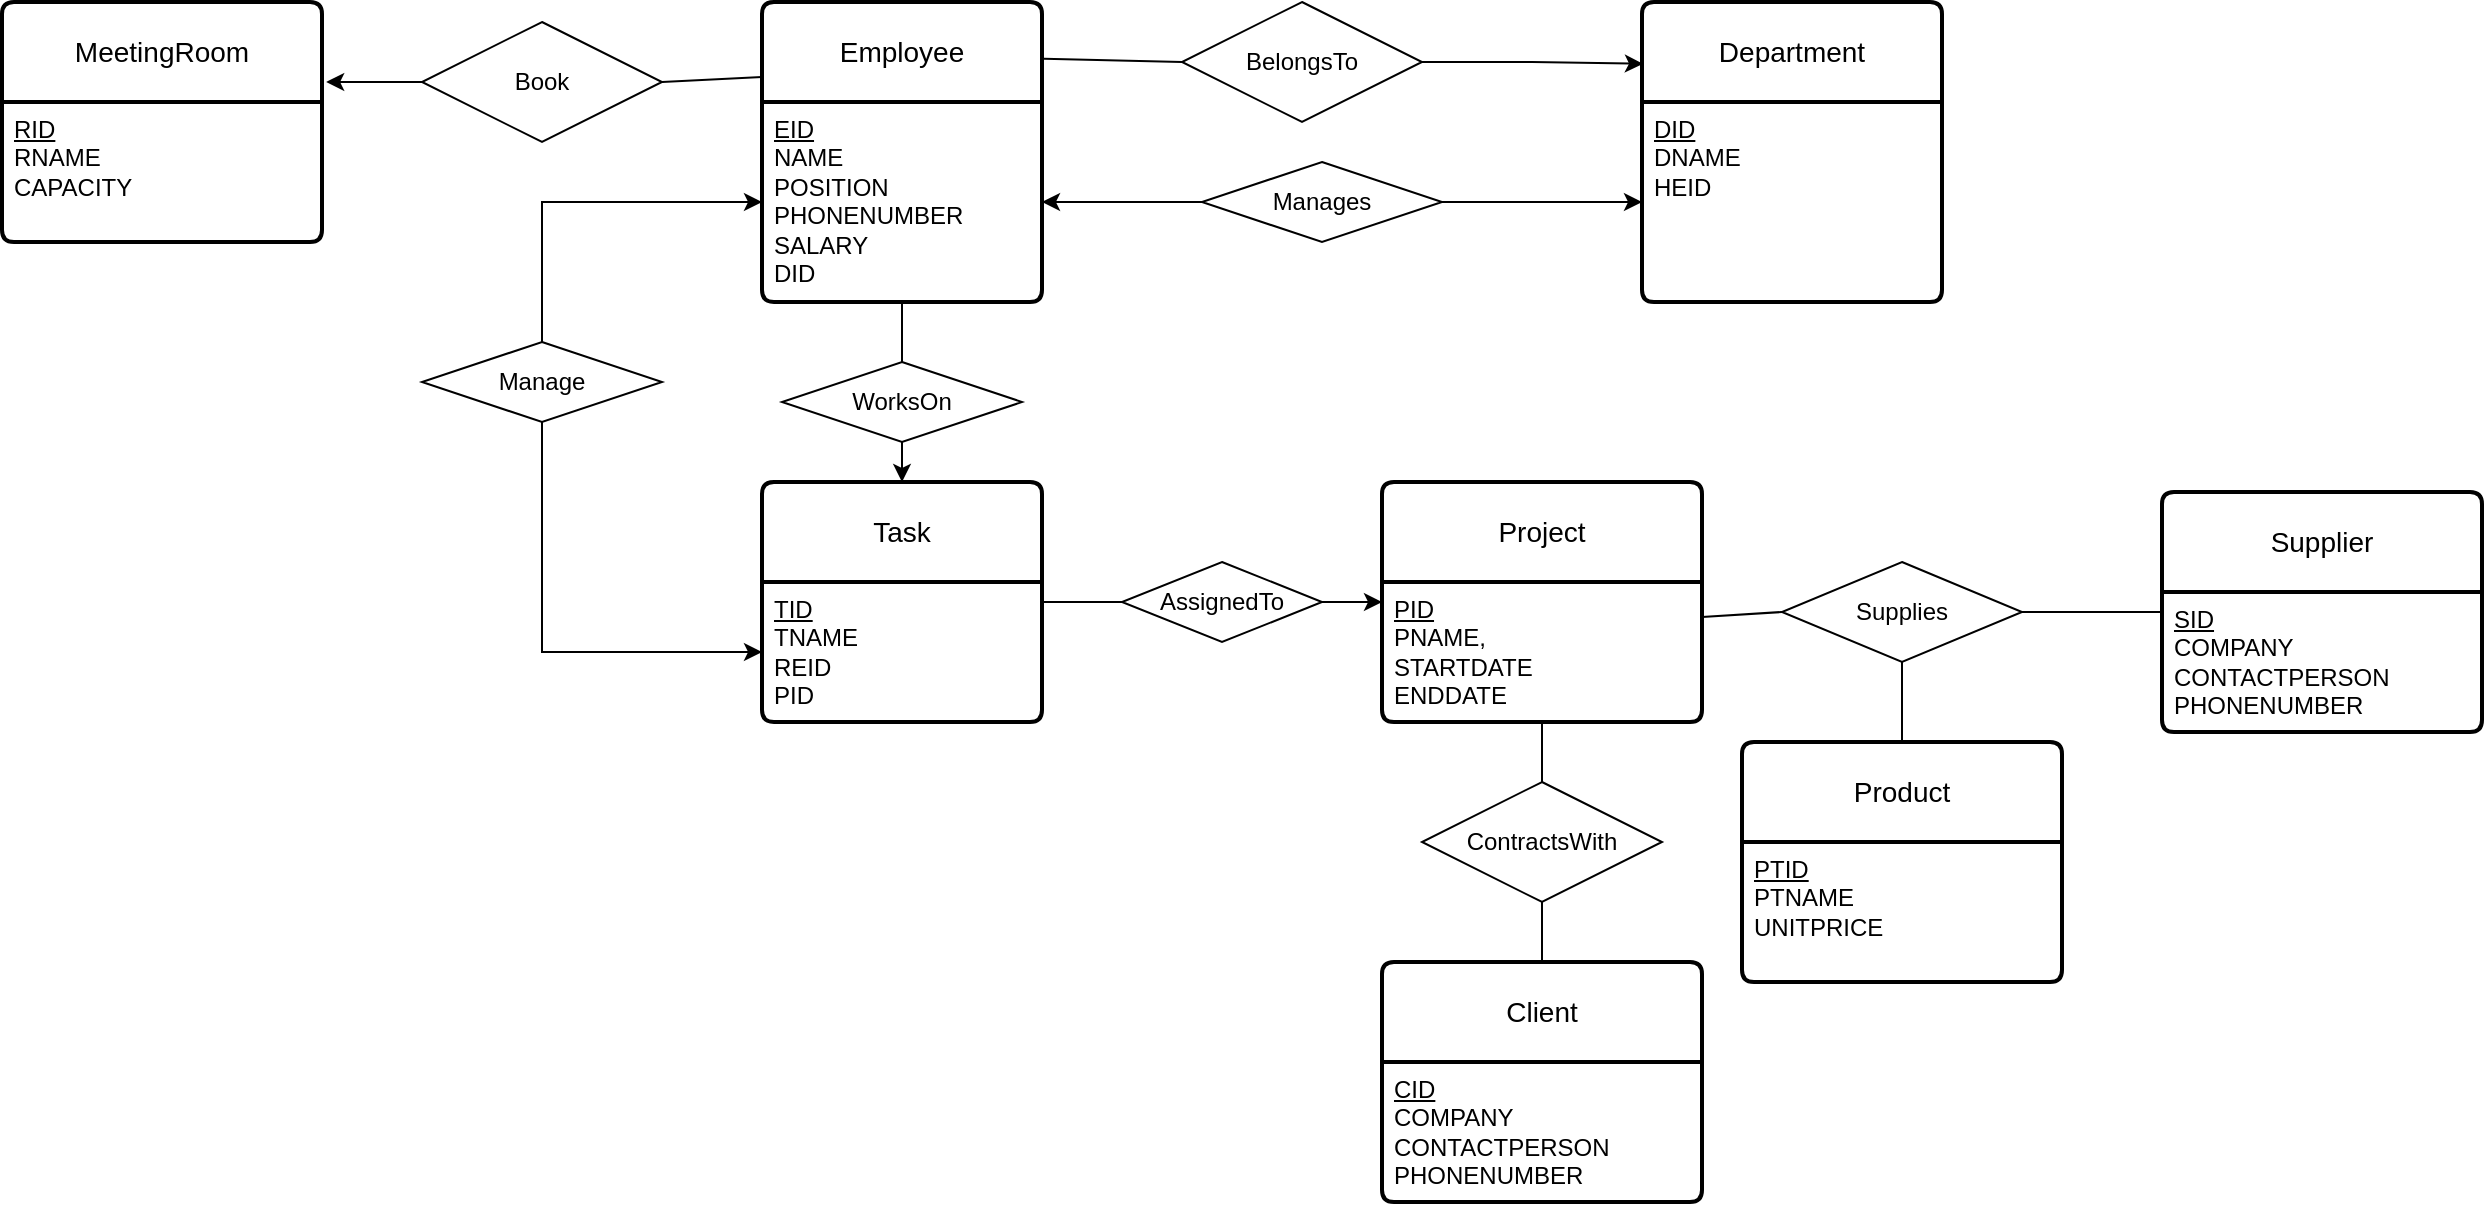 <mxfile version="22.1.0" type="github">
  <diagram id="R2lEEEUBdFMjLlhIrx00" name="Page-1">
    <mxGraphModel dx="2012" dy="699" grid="1" gridSize="10" guides="1" tooltips="1" connect="1" arrows="1" fold="1" page="1" pageScale="1" pageWidth="850" pageHeight="1100" math="0" shadow="0" extFonts="Permanent Marker^https://fonts.googleapis.com/css?family=Permanent+Marker">
      <root>
        <mxCell id="0" />
        <mxCell id="1" parent="0" />
        <mxCell id="sHRveWtKWBbtapAj630H-1" value="Employee" style="swimlane;childLayout=stackLayout;horizontal=1;startSize=50;horizontalStack=0;rounded=1;fontSize=14;fontStyle=0;strokeWidth=2;resizeParent=0;resizeLast=1;shadow=0;dashed=0;align=center;arcSize=4;whiteSpace=wrap;html=1;" parent="1" vertex="1">
          <mxGeometry x="190" y="200" width="140" height="150" as="geometry" />
        </mxCell>
        <mxCell id="sHRveWtKWBbtapAj630H-2" value="&lt;u&gt;EID&lt;/u&gt;&lt;br&gt;NAME&lt;br&gt;POSITION&lt;br&gt;PHONENUMBER&lt;br&gt;SALARY&lt;br&gt;DID" style="align=left;strokeColor=none;fillColor=none;spacingLeft=4;fontSize=12;verticalAlign=top;resizable=0;rotatable=0;part=1;html=1;points=[[0,0,0,0,0],[0,0.25,0,0,0],[0,0.5,0,0,0],[0,0.75,0,0,0],[0,1,0,0,0],[0.25,0,0,0,0],[0.25,1,0,0,0],[0.5,0,0,0,0],[0.5,1,0,0,0],[0.75,0,0,0,0],[0.75,1,0,0,0],[1,0,0,0,0],[1,0.25,0,0,0],[1,0.5,0,0,0],[1,0.75,0,0,0],[1,1,0,0,0]];" parent="sHRveWtKWBbtapAj630H-1" vertex="1">
          <mxGeometry y="50" width="140" height="100" as="geometry" />
        </mxCell>
        <mxCell id="sHRveWtKWBbtapAj630H-3" value="Department" style="swimlane;childLayout=stackLayout;horizontal=1;startSize=50;horizontalStack=0;rounded=1;fontSize=14;fontStyle=0;strokeWidth=2;resizeParent=0;resizeLast=1;shadow=0;dashed=0;align=center;arcSize=4;whiteSpace=wrap;html=1;" parent="1" vertex="1">
          <mxGeometry x="630" y="200" width="150" height="150" as="geometry" />
        </mxCell>
        <mxCell id="sHRveWtKWBbtapAj630H-4" value="&lt;u&gt;DID&lt;/u&gt;&lt;br&gt;DNAME&lt;br&gt;HEID" style="align=left;strokeColor=none;fillColor=none;spacingLeft=4;fontSize=12;verticalAlign=top;resizable=0;rotatable=0;part=1;html=1;" parent="sHRveWtKWBbtapAj630H-3" vertex="1">
          <mxGeometry y="50" width="150" height="100" as="geometry" />
        </mxCell>
        <mxCell id="sHRveWtKWBbtapAj630H-5" value="BelongsTo" style="shape=rhombus;perimeter=rhombusPerimeter;whiteSpace=wrap;html=1;align=center;" parent="1" vertex="1">
          <mxGeometry x="400" y="200" width="120" height="60" as="geometry" />
        </mxCell>
        <mxCell id="sHRveWtKWBbtapAj630H-21" style="edgeStyle=orthogonalEdgeStyle;rounded=0;orthogonalLoop=1;jettySize=auto;html=1;entryX=0;entryY=0.5;entryDx=0;entryDy=0;" parent="1" source="sHRveWtKWBbtapAj630H-12" target="sHRveWtKWBbtapAj630H-4" edge="1">
          <mxGeometry relative="1" as="geometry" />
        </mxCell>
        <mxCell id="sHRveWtKWBbtapAj630H-12" value="Manages" style="shape=rhombus;perimeter=rhombusPerimeter;whiteSpace=wrap;html=1;align=center;" parent="1" vertex="1">
          <mxGeometry x="410" y="280" width="120" height="40" as="geometry" />
        </mxCell>
        <mxCell id="sHRveWtKWBbtapAj630H-20" value="" style="endArrow=none;html=1;rounded=0;exitX=1.007;exitY=0.189;exitDx=0;exitDy=0;exitPerimeter=0;entryX=0;entryY=0.5;entryDx=0;entryDy=0;" parent="1" source="sHRveWtKWBbtapAj630H-1" target="sHRveWtKWBbtapAj630H-5" edge="1">
          <mxGeometry width="50" height="50" relative="1" as="geometry">
            <mxPoint x="400" y="310" as="sourcePoint" />
            <mxPoint x="450" y="260" as="targetPoint" />
          </mxGeometry>
        </mxCell>
        <mxCell id="sHRveWtKWBbtapAj630H-22" style="edgeStyle=orthogonalEdgeStyle;rounded=0;orthogonalLoop=1;jettySize=auto;html=1;exitX=0;exitY=0.5;exitDx=0;exitDy=0;entryX=1;entryY=0.5;entryDx=0;entryDy=0;entryPerimeter=0;" parent="1" source="sHRveWtKWBbtapAj630H-12" target="sHRveWtKWBbtapAj630H-2" edge="1">
          <mxGeometry relative="1" as="geometry" />
        </mxCell>
        <mxCell id="sHRveWtKWBbtapAj630H-23" value="MeetingRoom" style="swimlane;childLayout=stackLayout;horizontal=1;startSize=50;horizontalStack=0;rounded=1;fontSize=14;fontStyle=0;strokeWidth=2;resizeParent=0;resizeLast=1;shadow=0;dashed=0;align=center;arcSize=4;whiteSpace=wrap;html=1;" parent="1" vertex="1">
          <mxGeometry x="-190" y="200" width="160" height="120" as="geometry" />
        </mxCell>
        <mxCell id="sHRveWtKWBbtapAj630H-24" value="&lt;u&gt;RID&lt;/u&gt;&lt;br&gt;RNAME&lt;br&gt;CAPACITY" style="align=left;strokeColor=none;fillColor=none;spacingLeft=4;fontSize=12;verticalAlign=top;resizable=0;rotatable=0;part=1;html=1;" parent="sHRveWtKWBbtapAj630H-23" vertex="1">
          <mxGeometry y="50" width="160" height="70" as="geometry" />
        </mxCell>
        <mxCell id="sHRveWtKWBbtapAj630H-25" style="edgeStyle=orthogonalEdgeStyle;rounded=0;orthogonalLoop=1;jettySize=auto;html=1;entryX=0.003;entryY=0.206;entryDx=0;entryDy=0;entryPerimeter=0;" parent="1" source="sHRveWtKWBbtapAj630H-5" target="sHRveWtKWBbtapAj630H-3" edge="1">
          <mxGeometry relative="1" as="geometry" />
        </mxCell>
        <mxCell id="sHRveWtKWBbtapAj630H-26" value="Book" style="shape=rhombus;perimeter=rhombusPerimeter;whiteSpace=wrap;html=1;align=center;" parent="1" vertex="1">
          <mxGeometry x="20" y="210" width="120" height="60" as="geometry" />
        </mxCell>
        <mxCell id="sHRveWtKWBbtapAj630H-27" style="edgeStyle=orthogonalEdgeStyle;rounded=0;orthogonalLoop=1;jettySize=auto;html=1;exitX=0;exitY=0.5;exitDx=0;exitDy=0;entryX=1.013;entryY=0.333;entryDx=0;entryDy=0;entryPerimeter=0;" parent="1" source="sHRveWtKWBbtapAj630H-26" target="sHRveWtKWBbtapAj630H-23" edge="1">
          <mxGeometry relative="1" as="geometry" />
        </mxCell>
        <mxCell id="sHRveWtKWBbtapAj630H-28" value="" style="endArrow=none;html=1;rounded=0;exitX=1;exitY=0.5;exitDx=0;exitDy=0;entryX=0;entryY=0.25;entryDx=0;entryDy=0;" parent="1" source="sHRveWtKWBbtapAj630H-26" target="sHRveWtKWBbtapAj630H-1" edge="1">
          <mxGeometry width="50" height="50" relative="1" as="geometry">
            <mxPoint x="110" y="300" as="sourcePoint" />
            <mxPoint x="160" y="250" as="targetPoint" />
          </mxGeometry>
        </mxCell>
        <mxCell id="sHRveWtKWBbtapAj630H-29" value="Task" style="swimlane;childLayout=stackLayout;horizontal=1;startSize=50;horizontalStack=0;rounded=1;fontSize=14;fontStyle=0;strokeWidth=2;resizeParent=0;resizeLast=1;shadow=0;dashed=0;align=center;arcSize=4;whiteSpace=wrap;html=1;" parent="1" vertex="1">
          <mxGeometry x="190" y="440" width="140" height="120" as="geometry" />
        </mxCell>
        <mxCell id="sHRveWtKWBbtapAj630H-30" value="&lt;u&gt; TID&lt;/u&gt;&lt;br&gt;TNAME&lt;br&gt;REID &lt;br&gt;PID" style="align=left;strokeColor=none;fillColor=none;spacingLeft=4;fontSize=12;verticalAlign=top;resizable=0;rotatable=0;part=1;html=1;" parent="sHRveWtKWBbtapAj630H-29" vertex="1">
          <mxGeometry y="50" width="140" height="70" as="geometry" />
        </mxCell>
        <mxCell id="sHRveWtKWBbtapAj630H-32" style="edgeStyle=orthogonalEdgeStyle;rounded=0;orthogonalLoop=1;jettySize=auto;html=1;exitX=0.5;exitY=1;exitDx=0;exitDy=0;entryX=0.5;entryY=0;entryDx=0;entryDy=0;" parent="1" source="sHRveWtKWBbtapAj630H-31" target="sHRveWtKWBbtapAj630H-29" edge="1">
          <mxGeometry relative="1" as="geometry" />
        </mxCell>
        <mxCell id="sHRveWtKWBbtapAj630H-31" value="WorksOn" style="shape=rhombus;perimeter=rhombusPerimeter;whiteSpace=wrap;html=1;align=center;" parent="1" vertex="1">
          <mxGeometry x="200" y="380" width="120" height="40" as="geometry" />
        </mxCell>
        <mxCell id="sHRveWtKWBbtapAj630H-33" value="" style="endArrow=none;html=1;rounded=0;exitX=0.5;exitY=1;exitDx=0;exitDy=0;exitPerimeter=0;entryX=0.5;entryY=0;entryDx=0;entryDy=0;" parent="1" source="sHRveWtKWBbtapAj630H-2" target="sHRveWtKWBbtapAj630H-31" edge="1">
          <mxGeometry width="50" height="50" relative="1" as="geometry">
            <mxPoint x="300" y="280" as="sourcePoint" />
            <mxPoint x="350" y="230" as="targetPoint" />
          </mxGeometry>
        </mxCell>
        <mxCell id="sHRveWtKWBbtapAj630H-34" value="Project" style="swimlane;childLayout=stackLayout;horizontal=1;startSize=50;horizontalStack=0;rounded=1;fontSize=14;fontStyle=0;strokeWidth=2;resizeParent=0;resizeLast=1;shadow=0;dashed=0;align=center;arcSize=4;whiteSpace=wrap;html=1;" parent="1" vertex="1">
          <mxGeometry x="500" y="440" width="160" height="120" as="geometry" />
        </mxCell>
        <mxCell id="sHRveWtKWBbtapAj630H-35" value="&lt;u&gt;PID&lt;/u&gt;&lt;br&gt;PNAME,&lt;br&gt;STARTDATE&lt;br&gt;ENDDATE" style="align=left;strokeColor=none;fillColor=none;spacingLeft=4;fontSize=12;verticalAlign=top;resizable=0;rotatable=0;part=1;html=1;" parent="sHRveWtKWBbtapAj630H-34" vertex="1">
          <mxGeometry y="50" width="160" height="70" as="geometry" />
        </mxCell>
        <mxCell id="sHRveWtKWBbtapAj630H-38" style="edgeStyle=orthogonalEdgeStyle;rounded=0;orthogonalLoop=1;jettySize=auto;html=1;entryX=0;entryY=0.5;entryDx=0;entryDy=0;" parent="1" source="sHRveWtKWBbtapAj630H-36" target="sHRveWtKWBbtapAj630H-34" edge="1">
          <mxGeometry relative="1" as="geometry" />
        </mxCell>
        <mxCell id="sHRveWtKWBbtapAj630H-36" value="AssignedTo" style="shape=rhombus;perimeter=rhombusPerimeter;whiteSpace=wrap;html=1;align=center;" parent="1" vertex="1">
          <mxGeometry x="370" y="480" width="100" height="40" as="geometry" />
        </mxCell>
        <mxCell id="sHRveWtKWBbtapAj630H-39" value="" style="endArrow=none;html=1;rounded=0;exitX=1;exitY=0.143;exitDx=0;exitDy=0;exitPerimeter=0;entryX=0;entryY=0.5;entryDx=0;entryDy=0;" parent="1" source="sHRveWtKWBbtapAj630H-30" target="sHRveWtKWBbtapAj630H-36" edge="1">
          <mxGeometry width="50" height="50" relative="1" as="geometry">
            <mxPoint x="370" y="280" as="sourcePoint" />
            <mxPoint x="420" y="230" as="targetPoint" />
          </mxGeometry>
        </mxCell>
        <mxCell id="sHRveWtKWBbtapAj630H-40" value="Supplier" style="swimlane;childLayout=stackLayout;horizontal=1;startSize=50;horizontalStack=0;rounded=1;fontSize=14;fontStyle=0;strokeWidth=2;resizeParent=0;resizeLast=1;shadow=0;dashed=0;align=center;arcSize=4;whiteSpace=wrap;html=1;" parent="1" vertex="1">
          <mxGeometry x="890" y="445" width="160" height="120" as="geometry" />
        </mxCell>
        <mxCell id="sHRveWtKWBbtapAj630H-41" value="&lt;u&gt; SID&lt;/u&gt;&lt;br&gt;COMPANY&lt;br&gt;CONTACTPERSON&lt;br&gt;PHONENUMBER" style="align=left;strokeColor=none;fillColor=none;spacingLeft=4;fontSize=12;verticalAlign=top;resizable=0;rotatable=0;part=1;html=1;" parent="sHRveWtKWBbtapAj630H-40" vertex="1">
          <mxGeometry y="50" width="160" height="70" as="geometry" />
        </mxCell>
        <mxCell id="sHRveWtKWBbtapAj630H-46" value="Product" style="swimlane;childLayout=stackLayout;horizontal=1;startSize=50;horizontalStack=0;rounded=1;fontSize=14;fontStyle=0;strokeWidth=2;resizeParent=0;resizeLast=1;shadow=0;dashed=0;align=center;arcSize=4;whiteSpace=wrap;html=1;" parent="1" vertex="1">
          <mxGeometry x="680" y="570" width="160" height="120" as="geometry" />
        </mxCell>
        <mxCell id="sHRveWtKWBbtapAj630H-47" value="&lt;u&gt;PTID&lt;br&gt;&lt;/u&gt;PTNAME&lt;br&gt;UNITPRICE" style="align=left;strokeColor=none;fillColor=none;spacingLeft=4;fontSize=12;verticalAlign=top;resizable=0;rotatable=0;part=1;html=1;" parent="sHRveWtKWBbtapAj630H-46" vertex="1">
          <mxGeometry y="50" width="160" height="70" as="geometry" />
        </mxCell>
        <mxCell id="sHRveWtKWBbtapAj630H-48" value="Client" style="swimlane;childLayout=stackLayout;horizontal=1;startSize=50;horizontalStack=0;rounded=1;fontSize=14;fontStyle=0;strokeWidth=2;resizeParent=0;resizeLast=1;shadow=0;dashed=0;align=center;arcSize=4;whiteSpace=wrap;html=1;" parent="1" vertex="1">
          <mxGeometry x="500" y="680" width="160" height="120" as="geometry" />
        </mxCell>
        <mxCell id="sHRveWtKWBbtapAj630H-49" value="&lt;u&gt;CID&lt;/u&gt;&lt;br&gt;COMPANY&lt;br&gt;CONTACTPERSON&lt;br&gt;PHONENUMBER" style="align=left;strokeColor=none;fillColor=none;spacingLeft=4;fontSize=12;verticalAlign=top;resizable=0;rotatable=0;part=1;html=1;" parent="sHRveWtKWBbtapAj630H-48" vertex="1">
          <mxGeometry y="50" width="160" height="70" as="geometry" />
        </mxCell>
        <mxCell id="sHRveWtKWBbtapAj630H-50" value="ContractsWith" style="shape=rhombus;perimeter=rhombusPerimeter;whiteSpace=wrap;html=1;align=center;" parent="1" vertex="1">
          <mxGeometry x="520" y="590" width="120" height="60" as="geometry" />
        </mxCell>
        <mxCell id="sHRveWtKWBbtapAj630H-52" value="" style="endArrow=none;html=1;rounded=0;exitX=0.5;exitY=1;exitDx=0;exitDy=0;entryX=0.5;entryY=0;entryDx=0;entryDy=0;" parent="1" source="sHRveWtKWBbtapAj630H-35" target="sHRveWtKWBbtapAj630H-50" edge="1">
          <mxGeometry width="50" height="50" relative="1" as="geometry">
            <mxPoint x="510" y="510" as="sourcePoint" />
            <mxPoint x="560" y="460" as="targetPoint" />
          </mxGeometry>
        </mxCell>
        <mxCell id="sHRveWtKWBbtapAj630H-53" value="Supplies" style="shape=rhombus;perimeter=rhombusPerimeter;whiteSpace=wrap;html=1;align=center;" parent="1" vertex="1">
          <mxGeometry x="700" y="480" width="120" height="50" as="geometry" />
        </mxCell>
        <mxCell id="sHRveWtKWBbtapAj630H-55" value="" style="endArrow=none;html=1;rounded=0;exitX=1;exitY=0.5;exitDx=0;exitDy=0;entryX=0;entryY=0.5;entryDx=0;entryDy=0;" parent="1" source="sHRveWtKWBbtapAj630H-53" target="sHRveWtKWBbtapAj630H-40" edge="1">
          <mxGeometry width="50" height="50" relative="1" as="geometry">
            <mxPoint x="780" y="480" as="sourcePoint" />
            <mxPoint x="830" y="430" as="targetPoint" />
          </mxGeometry>
        </mxCell>
        <mxCell id="sHRveWtKWBbtapAj630H-57" value="" style="endArrow=none;html=1;rounded=0;exitX=0.5;exitY=1;exitDx=0;exitDy=0;entryX=0.5;entryY=0;entryDx=0;entryDy=0;" parent="1" source="sHRveWtKWBbtapAj630H-53" target="sHRveWtKWBbtapAj630H-46" edge="1">
          <mxGeometry width="50" height="50" relative="1" as="geometry">
            <mxPoint x="780" y="480" as="sourcePoint" />
            <mxPoint x="830" y="430" as="targetPoint" />
          </mxGeometry>
        </mxCell>
        <mxCell id="sHRveWtKWBbtapAj630H-58" value="" style="endArrow=none;html=1;rounded=0;exitX=0;exitY=0.5;exitDx=0;exitDy=0;entryX=1;entryY=0.25;entryDx=0;entryDy=0;" parent="1" source="sHRveWtKWBbtapAj630H-53" target="sHRveWtKWBbtapAj630H-35" edge="1">
          <mxGeometry width="50" height="50" relative="1" as="geometry">
            <mxPoint x="690" y="480" as="sourcePoint" />
            <mxPoint x="740" y="430" as="targetPoint" />
          </mxGeometry>
        </mxCell>
        <mxCell id="ROhDBW_29Lo233HiuBDE-15" style="edgeStyle=orthogonalEdgeStyle;shape=connector;rounded=0;orthogonalLoop=1;jettySize=auto;html=1;exitX=0.5;exitY=1;exitDx=0;exitDy=0;entryX=0;entryY=0.5;entryDx=0;entryDy=0;labelBackgroundColor=default;strokeColor=default;align=center;verticalAlign=middle;fontFamily=Helvetica;fontSize=11;fontColor=default;endArrow=classic;" edge="1" parent="1" source="ROhDBW_29Lo233HiuBDE-5" target="sHRveWtKWBbtapAj630H-30">
          <mxGeometry relative="1" as="geometry" />
        </mxCell>
        <mxCell id="ROhDBW_29Lo233HiuBDE-5" value="Manage" style="shape=rhombus;perimeter=rhombusPerimeter;whiteSpace=wrap;html=1;align=center;" vertex="1" parent="1">
          <mxGeometry x="20" y="370" width="120" height="40" as="geometry" />
        </mxCell>
        <mxCell id="ROhDBW_29Lo233HiuBDE-9" value="" style="endArrow=none;html=1;rounded=0;exitX=0.5;exitY=1;exitDx=0;exitDy=0;entryX=0.5;entryY=0;entryDx=0;entryDy=0;" edge="1" parent="1" source="sHRveWtKWBbtapAj630H-50" target="sHRveWtKWBbtapAj630H-48">
          <mxGeometry width="50" height="50" relative="1" as="geometry">
            <mxPoint x="590" y="560" as="sourcePoint" />
            <mxPoint x="640" y="510" as="targetPoint" />
          </mxGeometry>
        </mxCell>
        <mxCell id="ROhDBW_29Lo233HiuBDE-16" style="edgeStyle=orthogonalEdgeStyle;shape=connector;rounded=0;orthogonalLoop=1;jettySize=auto;html=1;exitX=0.5;exitY=0;exitDx=0;exitDy=0;entryX=0;entryY=0.5;entryDx=0;entryDy=0;entryPerimeter=0;labelBackgroundColor=default;strokeColor=default;align=center;verticalAlign=middle;fontFamily=Helvetica;fontSize=11;fontColor=default;endArrow=classic;" edge="1" parent="1" source="ROhDBW_29Lo233HiuBDE-5" target="sHRveWtKWBbtapAj630H-2">
          <mxGeometry relative="1" as="geometry" />
        </mxCell>
      </root>
    </mxGraphModel>
  </diagram>
</mxfile>
